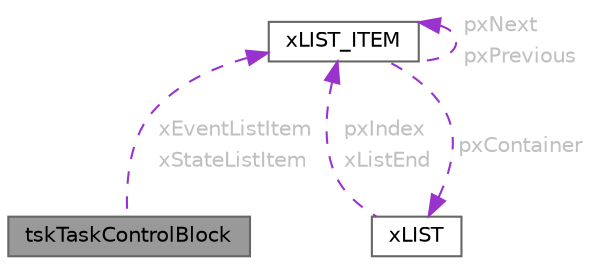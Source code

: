digraph "tskTaskControlBlock"
{
 // LATEX_PDF_SIZE
  bgcolor="transparent";
  edge [fontname=Helvetica,fontsize=10,labelfontname=Helvetica,labelfontsize=10];
  node [fontname=Helvetica,fontsize=10,shape=box,height=0.2,width=0.4];
  Node1 [id="Node000001",label="tskTaskControlBlock",height=0.2,width=0.4,color="gray40", fillcolor="grey60", style="filled", fontcolor="black",tooltip=" "];
  Node2 -> Node1 [id="edge5_Node000001_Node000002",dir="back",color="darkorchid3",style="dashed",tooltip=" ",label=<<TABLE CELLBORDER="0" BORDER="0"><TR><TD VALIGN="top" ALIGN="LEFT" CELLPADDING="1" CELLSPACING="0">xEventListItem</TD></TR>
<TR><TD VALIGN="top" ALIGN="LEFT" CELLPADDING="1" CELLSPACING="0">xStateListItem</TD></TR>
</TABLE>> ,fontcolor="grey" ];
  Node2 [id="Node000002",label="xLIST_ITEM",height=0.2,width=0.4,color="gray40", fillcolor="white", style="filled",URL="$structx_l_i_s_t___i_t_e_m.html",tooltip=" "];
  Node2 -> Node2 [id="edge6_Node000002_Node000002",dir="back",color="darkorchid3",style="dashed",tooltip=" ",label=<<TABLE CELLBORDER="0" BORDER="0"><TR><TD VALIGN="top" ALIGN="LEFT" CELLPADDING="1" CELLSPACING="0">pxNext</TD></TR>
<TR><TD VALIGN="top" ALIGN="LEFT" CELLPADDING="1" CELLSPACING="0">pxPrevious</TD></TR>
</TABLE>> ,fontcolor="grey" ];
  Node3 -> Node2 [id="edge7_Node000002_Node000003",dir="back",color="darkorchid3",style="dashed",tooltip=" ",label=<<TABLE CELLBORDER="0" BORDER="0"><TR><TD VALIGN="top" ALIGN="LEFT" CELLPADDING="1" CELLSPACING="0">pxContainer</TD></TR>
</TABLE>> ,fontcolor="grey" ];
  Node3 [id="Node000003",label="xLIST",height=0.2,width=0.4,color="gray40", fillcolor="white", style="filled",URL="$structx_l_i_s_t.html",tooltip=" "];
  Node2 -> Node3 [id="edge8_Node000003_Node000002",dir="back",color="darkorchid3",style="dashed",tooltip=" ",label=<<TABLE CELLBORDER="0" BORDER="0"><TR><TD VALIGN="top" ALIGN="LEFT" CELLPADDING="1" CELLSPACING="0">pxIndex</TD></TR>
<TR><TD VALIGN="top" ALIGN="LEFT" CELLPADDING="1" CELLSPACING="0">xListEnd</TD></TR>
</TABLE>> ,fontcolor="grey" ];
}
